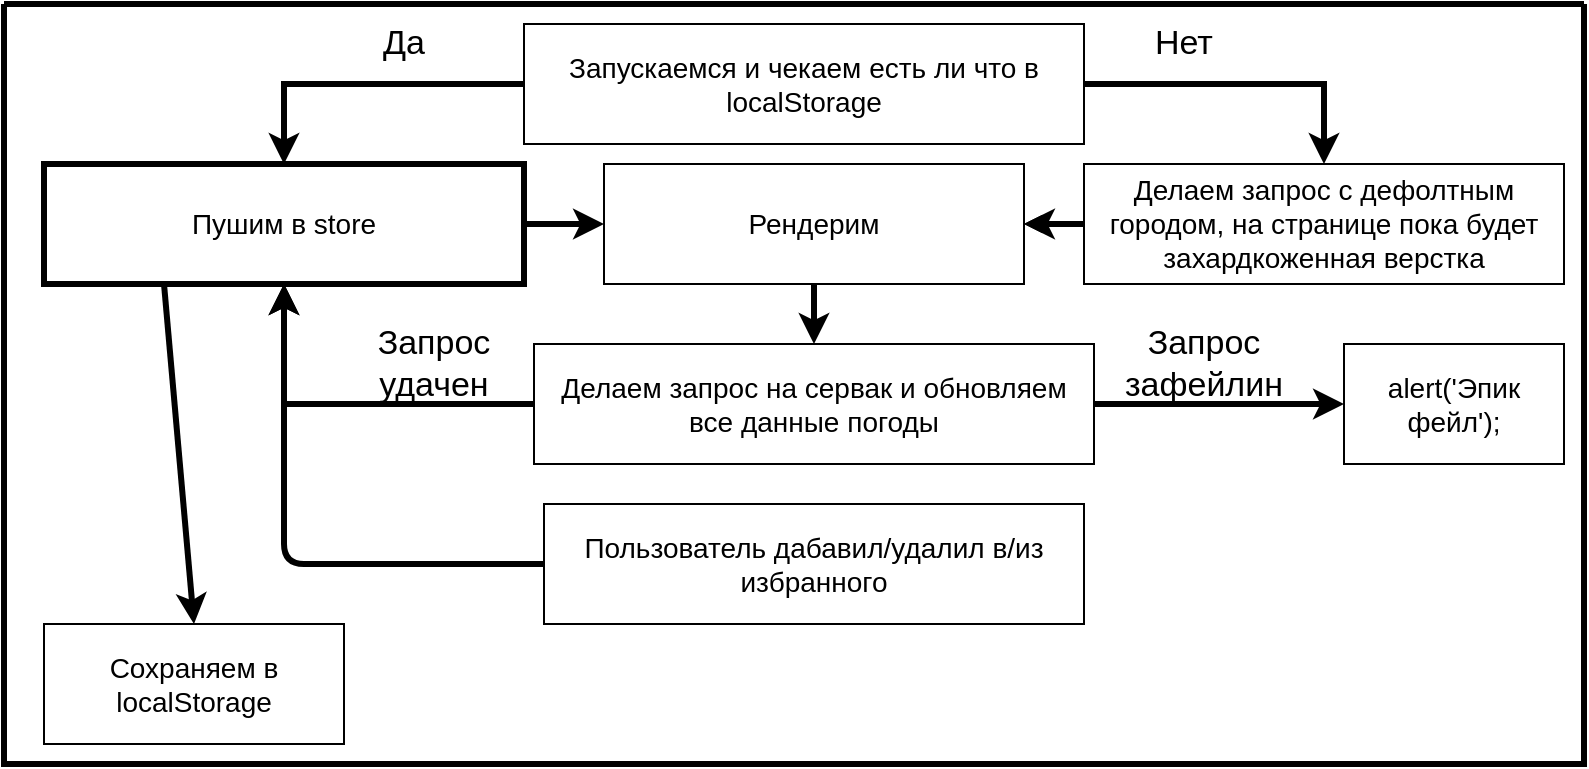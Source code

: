 <mxfile>
    <diagram name="Page-1" id="5d7acffa-a066-3a61-03fe-96351882024d">
        <mxGraphModel dx="789" dy="455" grid="1" gridSize="10" guides="1" tooltips="1" connect="1" arrows="1" fold="1" page="1" pageScale="1" pageWidth="1100" pageHeight="850" background="#ffffff" math="0" shadow="0">
            <root>
                <mxCell id="0"/>
                <mxCell id="1" parent="0"/>
                <mxCell id="100" style="edgeStyle=orthogonalEdgeStyle;rounded=0;orthogonalLoop=1;jettySize=auto;html=1;entryX=0.5;entryY=0;entryDx=0;entryDy=0;strokeColor=#000000;strokeWidth=3;exitX=0;exitY=0.5;exitDx=0;exitDy=0;" parent="1" source="98" target="99" edge="1">
                    <mxGeometry relative="1" as="geometry"/>
                </mxCell>
                <mxCell id="102" style="edgeStyle=orthogonalEdgeStyle;rounded=0;orthogonalLoop=1;jettySize=auto;html=1;entryX=0.5;entryY=0;entryDx=0;entryDy=0;strokeColor=#000000;strokeWidth=3;fontSize=14;exitX=1;exitY=0.5;exitDx=0;exitDy=0;" parent="1" source="98" target="101" edge="1">
                    <mxGeometry relative="1" as="geometry"/>
                </mxCell>
                <mxCell id="98" value="&lt;font style=&quot;font-size: 14px;&quot;&gt;Запускаемся и чекаем есть ли что в localStorage&lt;/font&gt;" style="rounded=0;whiteSpace=wrap;html=1;" parent="1" vertex="1">
                    <mxGeometry x="560" y="30" width="280" height="60" as="geometry"/>
                </mxCell>
                <mxCell id="105" style="edgeStyle=orthogonalEdgeStyle;rounded=0;orthogonalLoop=1;jettySize=auto;html=1;strokeColor=#000000;strokeWidth=3;fontSize=14;" parent="1" source="99" target="104" edge="1">
                    <mxGeometry relative="1" as="geometry"/>
                </mxCell>
                <mxCell id="147" style="edgeStyle=none;html=1;entryX=0.5;entryY=0;entryDx=0;entryDy=0;strokeColor=#000000;strokeWidth=3;exitX=0.25;exitY=1;exitDx=0;exitDy=0;" parent="1" source="99" target="133" edge="1">
                    <mxGeometry relative="1" as="geometry">
                        <mxPoint x="380" y="150" as="sourcePoint"/>
                    </mxGeometry>
                </mxCell>
                <mxCell id="99" value="&lt;font style=&quot;font-size: 14px;&quot;&gt;Пушим в store&lt;/font&gt;" style="rounded=0;whiteSpace=wrap;html=1;strokeWidth=3;strokeColor=#000000;" parent="1" vertex="1">
                    <mxGeometry x="320" y="100" width="240" height="60" as="geometry"/>
                </mxCell>
                <mxCell id="146" style="edgeStyle=none;html=1;entryX=1;entryY=0.5;entryDx=0;entryDy=0;" parent="1" source="101" target="104" edge="1">
                    <mxGeometry relative="1" as="geometry"/>
                </mxCell>
                <mxCell id="101" value="Делаем запрос с дефолтным городом, на странице пока будет захардкоженная верстка" style="rounded=0;whiteSpace=wrap;html=1;fontSize=14;strokeWidth=1;" parent="1" vertex="1">
                    <mxGeometry x="840" y="100" width="240" height="60" as="geometry"/>
                </mxCell>
                <mxCell id="117" value="&lt;font style=&quot;font-size: 17px;&quot; color=&quot;#000000&quot;&gt;Да&lt;/font&gt;" style="text;html=1;align=center;verticalAlign=middle;whiteSpace=wrap;rounded=0;strokeWidth=1;fontSize=14;" parent="1" vertex="1">
                    <mxGeometry x="470" y="30" width="60" height="20" as="geometry"/>
                </mxCell>
                <mxCell id="130" value="" style="endArrow=none;html=1;fontColor=#FFFFFF;" parent="1" edge="1">
                    <mxGeometry width="50" height="50" relative="1" as="geometry">
                        <mxPoint x="680" y="310" as="sourcePoint"/>
                        <mxPoint x="680.0" y="310" as="targetPoint"/>
                    </mxGeometry>
                </mxCell>
                <mxCell id="132" value="" style="swimlane;startSize=0;labelBackgroundColor=none;fontColor=#FFFFFF;fillColor=#000000;strokeWidth=3;strokeColor=#000000;" parent="1" vertex="1">
                    <mxGeometry x="300" y="20" width="790" height="380" as="geometry"/>
                </mxCell>
                <mxCell id="133" value="&lt;font style=&quot;font-size: 14px;&quot;&gt;Сохраняем в localStorage&lt;/font&gt;" style="rounded=0;whiteSpace=wrap;html=1;" parent="132" vertex="1">
                    <mxGeometry x="20" y="310" width="150" height="60" as="geometry"/>
                </mxCell>
                <mxCell id="136" value="&lt;font style=&quot;font-size: 17px;&quot; color=&quot;#000000&quot;&gt;Запрос зафейлин&lt;/font&gt;" style="text;html=1;align=center;verticalAlign=middle;whiteSpace=wrap;rounded=0;strokeWidth=1;fontSize=14;" parent="132" vertex="1">
                    <mxGeometry x="560" y="170" width="80" height="20" as="geometry"/>
                </mxCell>
                <mxCell id="137" value="&lt;font style=&quot;font-size: 17px;&quot; color=&quot;#000000&quot;&gt;Запрос удачен&lt;/font&gt;" style="text;html=1;align=center;verticalAlign=middle;whiteSpace=wrap;rounded=0;strokeWidth=1;fontSize=14;" parent="132" vertex="1">
                    <mxGeometry x="200" y="170" width="30" height="20" as="geometry"/>
                </mxCell>
                <mxCell id="143" value="&lt;font style=&quot;font-size: 17px;&quot; color=&quot;#000000&quot;&gt;Нет&lt;/font&gt;" style="text;html=1;align=center;verticalAlign=middle;whiteSpace=wrap;rounded=0;strokeWidth=1;fontSize=14;" parent="132" vertex="1">
                    <mxGeometry x="560" y="10" width="60" height="20" as="geometry"/>
                </mxCell>
                <mxCell id="104" value="Рендерим" style="rounded=0;whiteSpace=wrap;html=1;strokeWidth=1;fontSize=14;" parent="132" vertex="1">
                    <mxGeometry x="300" y="80" width="210" height="60" as="geometry"/>
                </mxCell>
                <mxCell id="109" value="alert('Эпик фейл');" style="rounded=0;whiteSpace=wrap;html=1;strokeWidth=1;fontSize=14;" parent="132" vertex="1">
                    <mxGeometry x="670" y="170" width="110" height="60" as="geometry"/>
                </mxCell>
                <mxCell id="103" value="Делаем запрос на сервак и обновляем все данные погоды" style="rounded=0;whiteSpace=wrap;html=1;strokeWidth=1;fontSize=14;" parent="132" vertex="1">
                    <mxGeometry x="265" y="170" width="280" height="60" as="geometry"/>
                </mxCell>
                <mxCell id="111" style="edgeStyle=orthogonalEdgeStyle;rounded=0;orthogonalLoop=1;jettySize=auto;html=1;entryX=0;entryY=0.5;entryDx=0;entryDy=0;strokeColor=#000000;strokeWidth=3;fontSize=14;exitX=1;exitY=0.5;exitDx=0;exitDy=0;" parent="132" source="103" target="109" edge="1">
                    <mxGeometry relative="1" as="geometry"/>
                </mxCell>
                <mxCell id="107" style="edgeStyle=orthogonalEdgeStyle;rounded=0;orthogonalLoop=1;jettySize=auto;html=1;entryX=0.5;entryY=0;entryDx=0;entryDy=0;strokeColor=#000000;strokeWidth=3;fontSize=14;" parent="132" source="104" target="103" edge="1">
                    <mxGeometry relative="1" as="geometry"/>
                </mxCell>
                <mxCell id="115" value="Пользователь дабавил/удалил в/из избранного" style="rounded=0;whiteSpace=wrap;html=1;strokeWidth=1;fontSize=14;" parent="132" vertex="1">
                    <mxGeometry x="270" y="250" width="270" height="60" as="geometry"/>
                </mxCell>
                <mxCell id="145" value="" style="edgeStyle=none;html=1;strokeWidth=3;strokeColor=#000000;" parent="1" source="101" target="104" edge="1">
                    <mxGeometry relative="1" as="geometry"/>
                </mxCell>
                <mxCell id="110" style="edgeStyle=orthogonalEdgeStyle;rounded=0;orthogonalLoop=1;jettySize=auto;html=1;entryX=0.5;entryY=1;entryDx=0;entryDy=0;strokeColor=#000000;strokeWidth=3;fontSize=14;exitX=0;exitY=0.5;exitDx=0;exitDy=0;" parent="1" source="103" target="99" edge="1">
                    <mxGeometry relative="1" as="geometry">
                        <mxPoint x="500" y="300" as="targetPoint"/>
                    </mxGeometry>
                </mxCell>
                <mxCell id="142" style="edgeStyle=none;html=1;strokeColor=#000000;strokeWidth=3;fontColor=#000000;exitX=0;exitY=0.5;exitDx=0;exitDy=0;entryX=0.5;entryY=1;entryDx=0;entryDy=0;" parent="1" source="115" target="99" edge="1">
                    <mxGeometry relative="1" as="geometry">
                        <mxPoint x="640" y="270" as="sourcePoint"/>
                        <mxPoint x="440" y="170" as="targetPoint"/>
                        <Array as="points">
                            <mxPoint x="440" y="300"/>
                        </Array>
                    </mxGeometry>
                </mxCell>
            </root>
        </mxGraphModel>
    </diagram>
</mxfile>